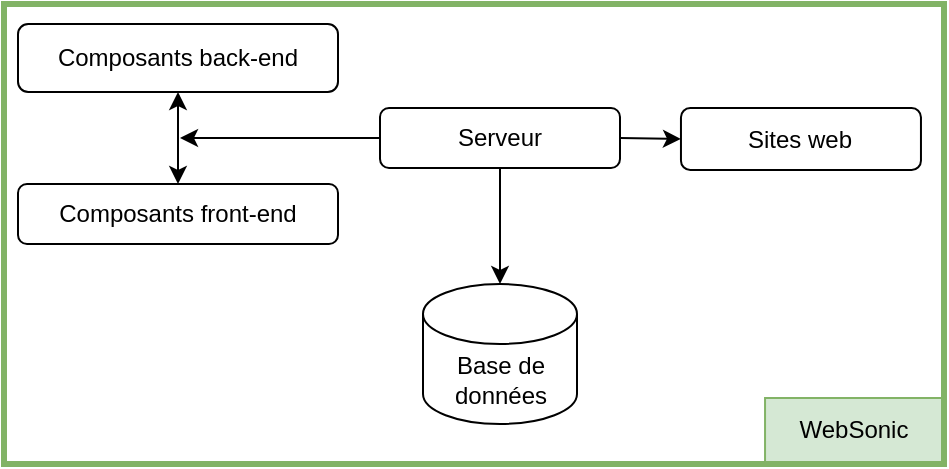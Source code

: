 <mxfile version="22.0.0" type="github">
  <diagram name="Page-1" id="C_ZBUsKCrzRcflvogzkr">
    <mxGraphModel dx="1434" dy="726" grid="1" gridSize="10" guides="1" tooltips="1" connect="1" arrows="1" fold="1" page="1" pageScale="1" pageWidth="827" pageHeight="1169" math="0" shadow="0">
      <root>
        <mxCell id="0" />
        <mxCell id="1" parent="0" />
        <mxCell id="q27LmW4uRz-Amyi7C36D-26" value="" style="rounded=0;whiteSpace=wrap;html=1;fillColor=none;strokeColor=#82b366;strokeWidth=3;" parent="1" vertex="1">
          <mxGeometry x="40" y="80" width="470" height="230" as="geometry" />
        </mxCell>
        <mxCell id="q27LmW4uRz-Amyi7C36D-31" value="" style="endArrow=none;html=1;rounded=0;entryX=0;entryY=0.5;entryDx=0;entryDy=0;startArrow=classic;startFill=1;endFill=0;" parent="1" edge="1">
          <mxGeometry width="50" height="50" relative="1" as="geometry">
            <mxPoint x="128" y="147" as="sourcePoint" />
            <mxPoint x="228" y="147" as="targetPoint" />
          </mxGeometry>
        </mxCell>
        <mxCell id="q27LmW4uRz-Amyi7C36D-27" value="WebSonic" style="rounded=0;whiteSpace=wrap;html=1;fillColor=#d5e8d4;strokeColor=#82b366;" parent="1" vertex="1">
          <mxGeometry x="420.519" y="277" width="88.484" height="32" as="geometry" />
        </mxCell>
        <mxCell id="q27LmW4uRz-Amyi7C36D-24" value="Sites web" style="rounded=1;whiteSpace=wrap;html=1;" parent="1" vertex="1">
          <mxGeometry x="378.48" y="132" width="120" height="31" as="geometry" />
        </mxCell>
        <mxCell id="q27LmW4uRz-Amyi7C36D-29" value="Serveur" style="rounded=1;whiteSpace=wrap;html=1;" parent="1" vertex="1">
          <mxGeometry x="228" y="132" width="120" height="30" as="geometry" />
        </mxCell>
        <mxCell id="q27LmW4uRz-Amyi7C36D-18" value="Composants front-end" style="rounded=1;whiteSpace=wrap;html=1;" parent="1" vertex="1">
          <mxGeometry x="47" y="170" width="160" height="30" as="geometry" />
        </mxCell>
        <mxCell id="q27LmW4uRz-Amyi7C36D-19" value="Composants back-end" style="rounded=1;whiteSpace=wrap;html=1;" parent="1" vertex="1">
          <mxGeometry x="47" y="90" width="160" height="34" as="geometry" />
        </mxCell>
        <mxCell id="q27LmW4uRz-Amyi7C36D-28" value="" style="endArrow=classic;startArrow=classic;html=1;rounded=0;exitX=0.5;exitY=0;exitDx=0;exitDy=0;entryX=0.5;entryY=1;entryDx=0;entryDy=0;" parent="1" source="q27LmW4uRz-Amyi7C36D-18" target="q27LmW4uRz-Amyi7C36D-19" edge="1">
          <mxGeometry width="50" height="50" relative="1" as="geometry">
            <mxPoint x="436" y="294" as="sourcePoint" />
            <mxPoint x="486" y="244" as="targetPoint" />
          </mxGeometry>
        </mxCell>
        <mxCell id="q27LmW4uRz-Amyi7C36D-30" value="" style="endArrow=classic;html=1;rounded=0;exitX=1;exitY=0.5;exitDx=0;exitDy=0;entryX=0;entryY=0.5;entryDx=0;entryDy=0;" parent="1" source="q27LmW4uRz-Amyi7C36D-29" target="q27LmW4uRz-Amyi7C36D-24" edge="1">
          <mxGeometry width="50" height="50" relative="1" as="geometry">
            <mxPoint x="257" y="340" as="sourcePoint" />
            <mxPoint x="307" y="290" as="targetPoint" />
          </mxGeometry>
        </mxCell>
        <mxCell id="fgNDAEqa44rRf3r6Z8Rh-1" value="Base de données" style="shape=cylinder3;whiteSpace=wrap;html=1;boundedLbl=1;backgroundOutline=1;size=15;" vertex="1" parent="1">
          <mxGeometry x="249.5" y="220" width="77" height="70" as="geometry" />
        </mxCell>
        <mxCell id="fgNDAEqa44rRf3r6Z8Rh-2" value="" style="endArrow=classic;html=1;rounded=0;entryX=0.5;entryY=0;entryDx=0;entryDy=0;entryPerimeter=0;" edge="1" parent="1" source="q27LmW4uRz-Amyi7C36D-29" target="fgNDAEqa44rRf3r6Z8Rh-1">
          <mxGeometry width="50" height="50" relative="1" as="geometry">
            <mxPoint x="390" y="430" as="sourcePoint" />
            <mxPoint x="440" y="380" as="targetPoint" />
          </mxGeometry>
        </mxCell>
      </root>
    </mxGraphModel>
  </diagram>
</mxfile>
